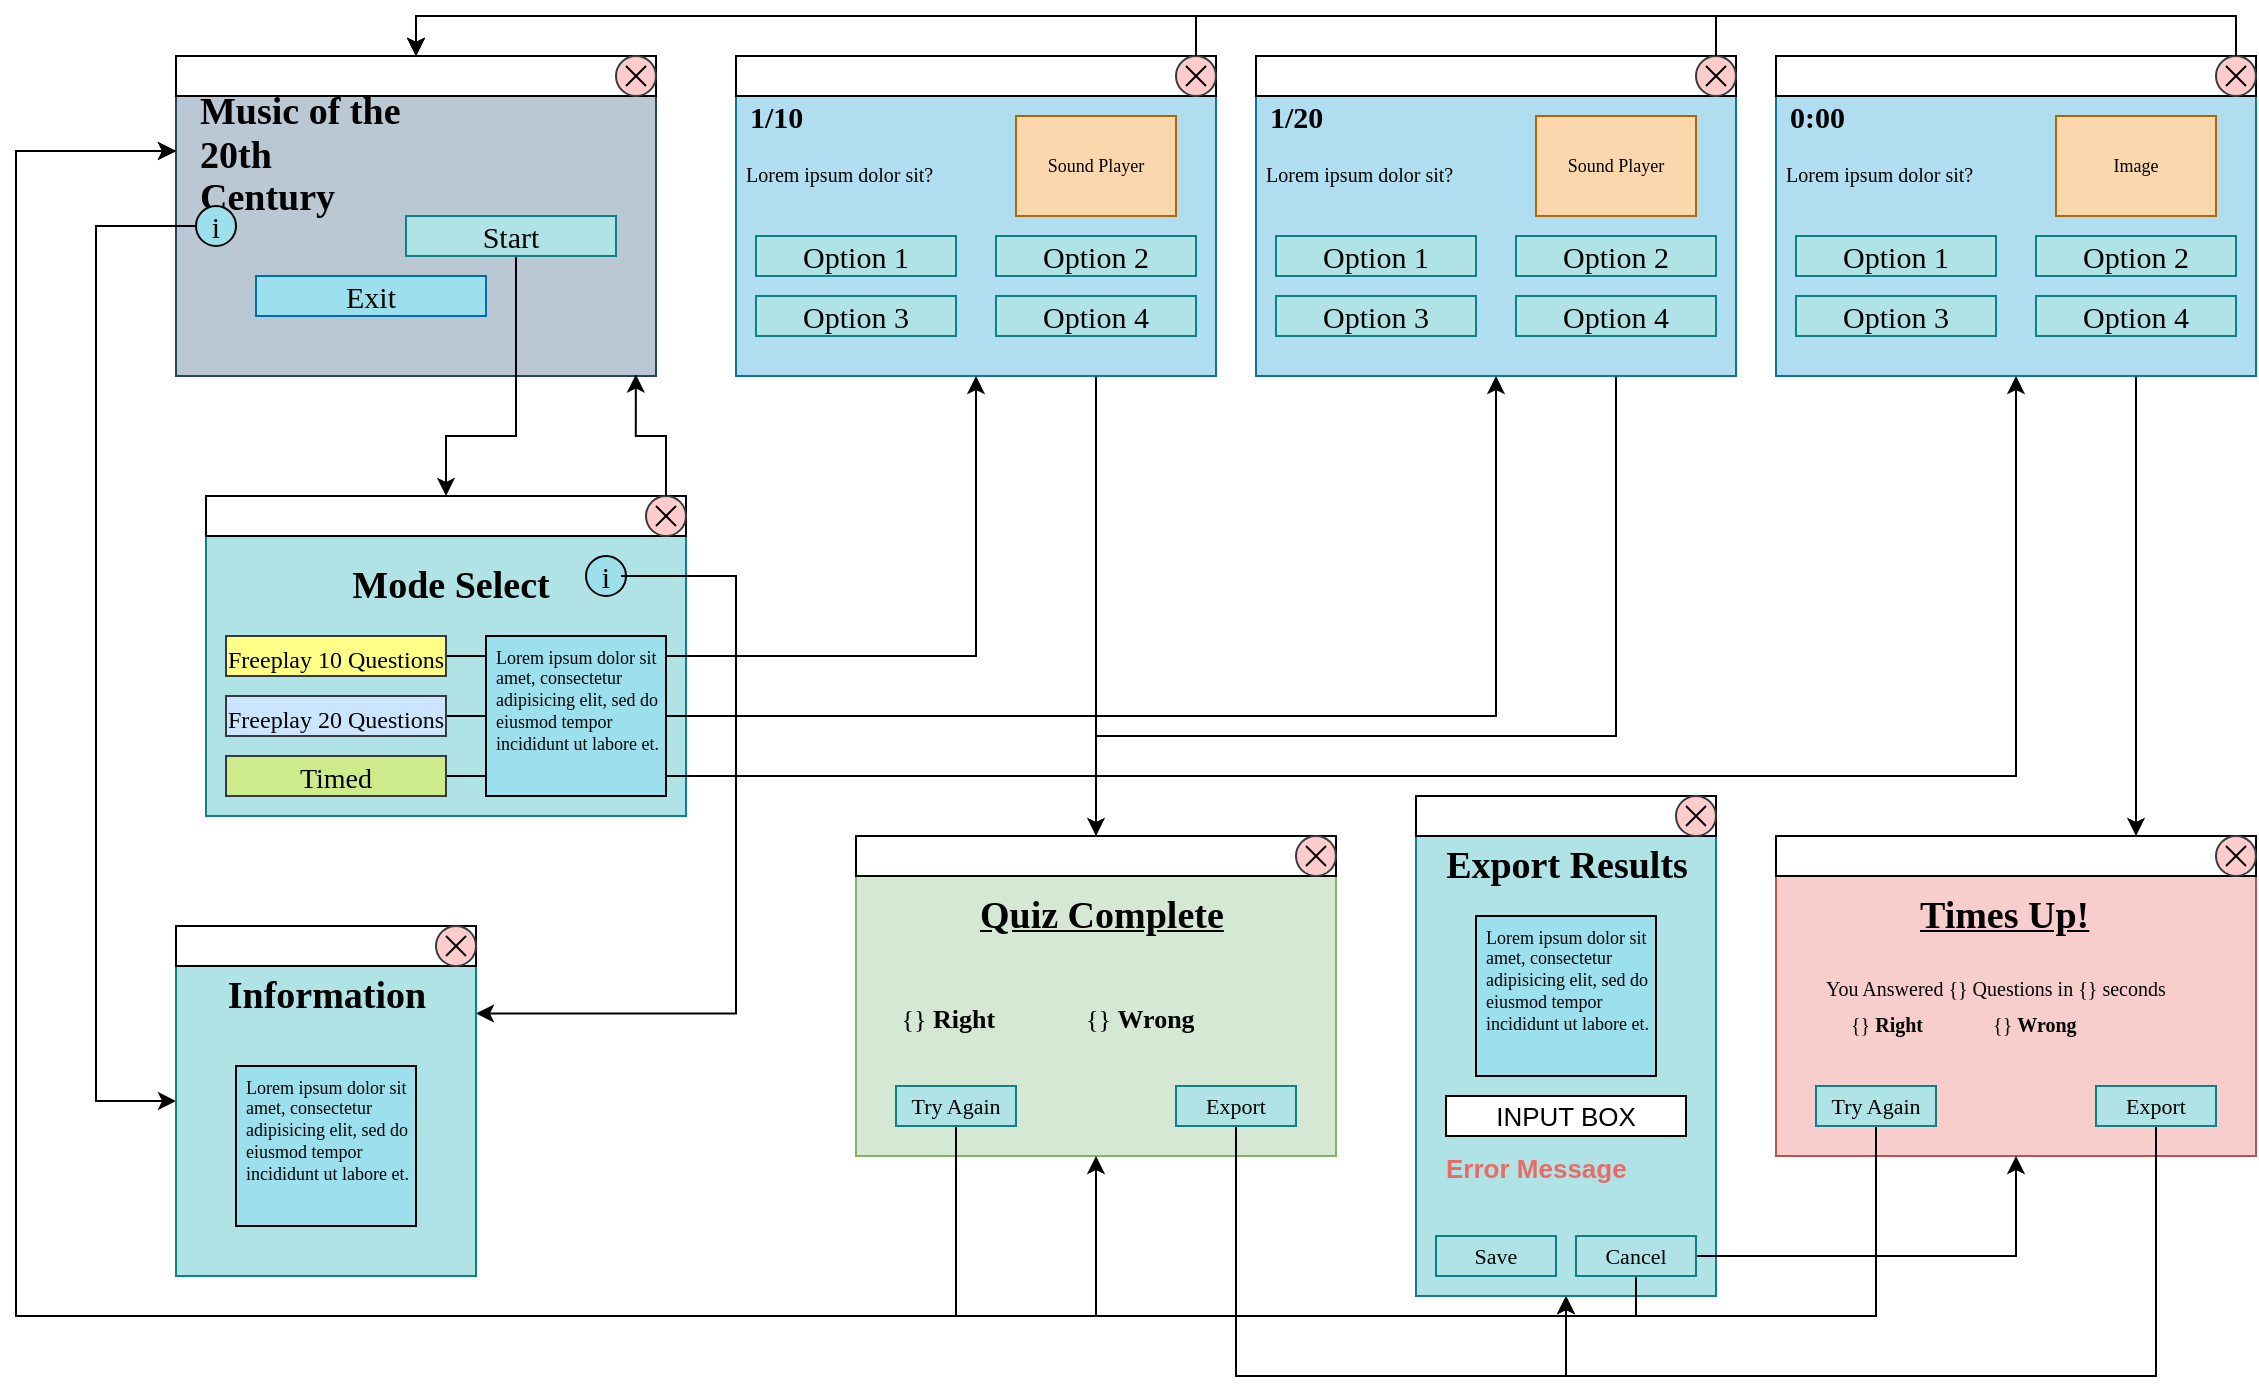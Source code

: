 <mxfile version="20.0.1" type="device"><diagram id="61djbIle68MF5SKyG_hI" name="Page-1"><mxGraphModel dx="2074" dy="706" grid="1" gridSize="10" guides="1" tooltips="1" connect="1" arrows="1" fold="1" page="1" pageScale="1" pageWidth="827" pageHeight="1169" math="0" shadow="0"><root><mxCell id="0"/><mxCell id="1" parent="0"/><mxCell id="8jJtC8SI8rTkBqyfktKI-1" value="" style="rounded=0;whiteSpace=wrap;html=1;fillColor=#bac8d3;strokeColor=#23445d;" parent="1" vertex="1"><mxGeometry x="40" y="40" width="240" height="150" as="geometry"/></mxCell><mxCell id="8jJtC8SI8rTkBqyfktKI-16" style="edgeStyle=orthogonalEdgeStyle;rounded=0;orthogonalLoop=1;jettySize=auto;html=1;exitX=0.5;exitY=1;exitDx=0;exitDy=0;fontFamily=Garamond;fontSize=19;fontColor=#030303;entryX=0.5;entryY=0;entryDx=0;entryDy=0;" parent="1" source="8jJtC8SI8rTkBqyfktKI-2" target="8jJtC8SI8rTkBqyfktKI-17" edge="1"><mxGeometry relative="1" as="geometry"><mxPoint x="70" y="290" as="targetPoint"/><Array as="points"><mxPoint x="210" y="220"/><mxPoint x="175" y="220"/></Array></mxGeometry></mxCell><mxCell id="8jJtC8SI8rTkBqyfktKI-2" value="&lt;font style=&quot;font-size: 15px;&quot; face=&quot;Garamond&quot;&gt;Start&lt;/font&gt;" style="rounded=0;whiteSpace=wrap;html=1;fillColor=#b0e3e6;strokeColor=#0e8088;" parent="1" vertex="1"><mxGeometry x="155" y="110" width="105" height="20" as="geometry"/></mxCell><mxCell id="8jJtC8SI8rTkBqyfktKI-3" value="&lt;font color=&quot;#030303&quot; style=&quot;font-size: 15px;&quot; face=&quot;Garamond&quot;&gt;Exit&lt;/font&gt;" style="rounded=0;whiteSpace=wrap;html=1;fillColor=#9CE0ED;strokeColor=#006EAF;fontColor=#ffffff;" parent="1" vertex="1"><mxGeometry x="80" y="140" width="115" height="20" as="geometry"/></mxCell><mxCell id="8jJtC8SI8rTkBqyfktKI-7" value="&lt;h2&gt;&lt;font style=&quot;line-height: 0; font-size: 19px;&quot; face=&quot;Garamond&quot;&gt;Music of the 20th Century&lt;/font&gt;&lt;/h2&gt;" style="text;html=1;fillColor=none;align=left;verticalAlign=middle;whiteSpace=wrap;rounded=0;" parent="1" vertex="1"><mxGeometry x="50" y="50" width="110" height="60" as="geometry"/></mxCell><mxCell id="8jJtC8SI8rTkBqyfktKI-8" value="" style="rounded=0;whiteSpace=wrap;html=1;fontFamily=Garamond;fontSize=15;" parent="1" vertex="1"><mxGeometry x="40" y="30" width="240" height="20" as="geometry"/></mxCell><mxCell id="8jJtC8SI8rTkBqyfktKI-181" style="edgeStyle=orthogonalEdgeStyle;rounded=0;orthogonalLoop=1;jettySize=auto;html=1;exitX=0.75;exitY=1;exitDx=0;exitDy=0;entryX=0.75;entryY=0;entryDx=0;entryDy=0;fontFamily=Verdana;fontSize=10;fontColor=#030303;" parent="1" source="8jJtC8SI8rTkBqyfktKI-15" edge="1"><mxGeometry relative="1" as="geometry"><mxPoint x="500" y="465" as="targetPoint"/></mxGeometry></mxCell><mxCell id="8jJtC8SI8rTkBqyfktKI-15" value="" style="rounded=0;whiteSpace=wrap;html=1;fontFamily=Garamond;fontSize=19;fillColor=#b1ddf0;strokeColor=#10739e;" parent="1" vertex="1"><mxGeometry x="320" y="30" width="240" height="160" as="geometry"/></mxCell><mxCell id="8jJtC8SI8rTkBqyfktKI-17" value="" style="rounded=0;whiteSpace=wrap;html=1;fontFamily=Garamond;fontSize=19;fillColor=#b0e3e6;strokeColor=#0e8088;" parent="1" vertex="1"><mxGeometry x="55" y="250" width="240" height="160" as="geometry"/></mxCell><mxCell id="8jJtC8SI8rTkBqyfktKI-114" style="edgeStyle=orthogonalEdgeStyle;rounded=0;orthogonalLoop=1;jettySize=auto;html=1;exitX=1;exitY=0.5;exitDx=0;exitDy=0;fontFamily=Verdana;fontSize=15;fontColor=#030303;" parent="1" source="8jJtC8SI8rTkBqyfktKI-20" target="8jJtC8SI8rTkBqyfktKI-100" edge="1"><mxGeometry relative="1" as="geometry"/></mxCell><mxCell id="8jJtC8SI8rTkBqyfktKI-20" value="&lt;span style=&quot;font-size: 14px;&quot;&gt;Timed&lt;/span&gt;" style="rounded=0;whiteSpace=wrap;html=1;fontFamily=Garamond;fontSize=19;fillColor=#cdeb8b;strokeColor=#36393d;" parent="1" vertex="1"><mxGeometry x="65" y="380" width="110" height="20" as="geometry"/></mxCell><mxCell id="8jJtC8SI8rTkBqyfktKI-37" style="edgeStyle=orthogonalEdgeStyle;rounded=0;orthogonalLoop=1;jettySize=auto;html=1;exitX=1;exitY=0.5;exitDx=0;exitDy=0;entryX=0.5;entryY=1;entryDx=0;entryDy=0;fontFamily=Verdana;fontSize=9;fontColor=#030303;" parent="1" source="8jJtC8SI8rTkBqyfktKI-21" target="8jJtC8SI8rTkBqyfktKI-15" edge="1"><mxGeometry relative="1" as="geometry"/></mxCell><mxCell id="8jJtC8SI8rTkBqyfktKI-21" value="&lt;font style=&quot;font-size: 12px;&quot;&gt;Freeplay 10 Questions&lt;/font&gt;" style="rounded=0;whiteSpace=wrap;html=1;fontFamily=Garamond;fontSize=19;fillColor=#ffff88;strokeColor=#36393d;" parent="1" vertex="1"><mxGeometry x="65" y="320" width="110" height="20" as="geometry"/></mxCell><mxCell id="8jJtC8SI8rTkBqyfktKI-113" style="edgeStyle=orthogonalEdgeStyle;rounded=0;orthogonalLoop=1;jettySize=auto;html=1;exitX=1;exitY=0.5;exitDx=0;exitDy=0;entryX=0.5;entryY=1;entryDx=0;entryDy=0;fontFamily=Verdana;fontSize=15;fontColor=#030303;" parent="1" source="8jJtC8SI8rTkBqyfktKI-22" target="8jJtC8SI8rTkBqyfktKI-87" edge="1"><mxGeometry relative="1" as="geometry"/></mxCell><mxCell id="8jJtC8SI8rTkBqyfktKI-22" value="&lt;font style=&quot;font-size: 12px;&quot;&gt;Freeplay 20 Questions&lt;/font&gt;" style="rounded=0;whiteSpace=wrap;html=1;fontFamily=Garamond;fontSize=19;fillColor=#cce5ff;strokeColor=#36393d;" parent="1" vertex="1"><mxGeometry x="65" y="350" width="110" height="20" as="geometry"/></mxCell><mxCell id="8jJtC8SI8rTkBqyfktKI-25" value="&lt;font face=&quot;Verdana&quot; style=&quot;font-size: 15px;&quot;&gt;i&lt;/font&gt;" style="ellipse;whiteSpace=wrap;html=1;aspect=fixed;fontFamily=Garamond;fontSize=19;fontColor=#030303;fillColor=#9CE0ED;" parent="1" vertex="1"><mxGeometry x="245" y="280" width="20" height="20" as="geometry"/></mxCell><mxCell id="8jJtC8SI8rTkBqyfktKI-31" value="&lt;font style=&quot;font-size: 19px;&quot; face=&quot;Garamond&quot;&gt;&lt;b&gt;Mode Select&lt;/b&gt;&lt;/font&gt;" style="text;html=1;align=center;verticalAlign=middle;whiteSpace=wrap;rounded=0;fontFamily=Verdana;fontSize=12;" parent="1" vertex="1"><mxGeometry x="115" y="280" width="125" height="30" as="geometry"/></mxCell><mxCell id="8jJtC8SI8rTkBqyfktKI-32" value="" style="rounded=0;whiteSpace=wrap;html=1;fontFamily=Garamond;fontSize=15;" parent="1" vertex="1"><mxGeometry x="55" y="250" width="240" height="20" as="geometry"/></mxCell><mxCell id="8jJtC8SI8rTkBqyfktKI-34" value="" style="rounded=0;whiteSpace=wrap;html=1;fontFamily=Garamond;fontSize=19;fontColor=#030303;fillColor=#9CE0ED;align=left;" parent="1" vertex="1"><mxGeometry x="195" y="320" width="90" height="80" as="geometry"/></mxCell><mxCell id="jF1R9Melnw3nPrMcKYAX-1" style="edgeStyle=orthogonalEdgeStyle;rounded=0;orthogonalLoop=1;jettySize=auto;html=1;exitX=0.75;exitY=0;exitDx=0;exitDy=0;entryX=1;entryY=0.25;entryDx=0;entryDy=0;" parent="1" source="8jJtC8SI8rTkBqyfktKI-35" target="8jJtC8SI8rTkBqyfktKI-118" edge="1"><mxGeometry relative="1" as="geometry"><Array as="points"><mxPoint x="320" y="290"/><mxPoint x="320" y="509"/></Array></mxGeometry></mxCell><mxCell id="8jJtC8SI8rTkBqyfktKI-35" value="&lt;h1&gt;&lt;br&gt;&lt;/h1&gt;&lt;p&gt;Lorem ipsum dolor sit amet, consectetur adipisicing elit, sed do eiusmod tempor incididunt ut labore et.&lt;/p&gt;" style="text;html=1;strokeColor=none;fillColor=none;spacing=5;spacingTop=-20;whiteSpace=wrap;overflow=hidden;rounded=0;labelBackgroundColor=none;fontFamily=Verdana;fontSize=9;fontColor=#030303;" parent="1" vertex="1"><mxGeometry x="195" y="290" width="90" height="110" as="geometry"/></mxCell><mxCell id="8jJtC8SI8rTkBqyfktKI-54" value="" style="group" parent="1" vertex="1" connectable="0"><mxGeometry x="275" y="250" width="20" height="20" as="geometry"/></mxCell><mxCell id="8jJtC8SI8rTkBqyfktKI-46" value="" style="ellipse;whiteSpace=wrap;html=1;aspect=fixed;labelBackgroundColor=none;fontFamily=Verdana;fontSize=9;fillColor=#ffcccc;strokeColor=#36393d;" parent="8jJtC8SI8rTkBqyfktKI-54" vertex="1"><mxGeometry width="20" height="20" as="geometry"/></mxCell><mxCell id="8jJtC8SI8rTkBqyfktKI-42" value="" style="endArrow=none;html=1;rounded=0;fontFamily=Garamond;fontSize=19;fontColor=#030303;" parent="8jJtC8SI8rTkBqyfktKI-54" edge="1"><mxGeometry width="50" height="50" relative="1" as="geometry"><mxPoint x="5" y="5" as="sourcePoint"/><mxPoint x="15" y="15" as="targetPoint"/></mxGeometry></mxCell><mxCell id="8jJtC8SI8rTkBqyfktKI-43" value="" style="endArrow=none;html=1;rounded=0;fontFamily=Garamond;fontSize=19;fontColor=#030303;" parent="8jJtC8SI8rTkBqyfktKI-54" edge="1"><mxGeometry width="50" height="50" relative="1" as="geometry"><mxPoint x="5" y="15" as="sourcePoint"/><mxPoint x="15" y="5" as="targetPoint"/></mxGeometry></mxCell><mxCell id="8jJtC8SI8rTkBqyfktKI-55" value="" style="group" parent="1" vertex="1" connectable="0"><mxGeometry x="260" y="30" width="20" height="20" as="geometry"/></mxCell><mxCell id="8jJtC8SI8rTkBqyfktKI-56" value="" style="ellipse;whiteSpace=wrap;html=1;aspect=fixed;labelBackgroundColor=none;fontFamily=Verdana;fontSize=9;fillColor=#ffcccc;strokeColor=#36393d;" parent="8jJtC8SI8rTkBqyfktKI-55" vertex="1"><mxGeometry width="20" height="20" as="geometry"/></mxCell><mxCell id="8jJtC8SI8rTkBqyfktKI-57" value="" style="endArrow=none;html=1;rounded=0;fontFamily=Garamond;fontSize=19;fontColor=#030303;" parent="8jJtC8SI8rTkBqyfktKI-55" edge="1"><mxGeometry width="50" height="50" relative="1" as="geometry"><mxPoint x="5" y="5" as="sourcePoint"/><mxPoint x="15" y="15" as="targetPoint"/></mxGeometry></mxCell><mxCell id="8jJtC8SI8rTkBqyfktKI-58" value="" style="endArrow=none;html=1;rounded=0;fontFamily=Garamond;fontSize=19;fontColor=#030303;" parent="8jJtC8SI8rTkBqyfktKI-55" edge="1"><mxGeometry width="50" height="50" relative="1" as="geometry"><mxPoint x="5" y="15" as="sourcePoint"/><mxPoint x="15" y="5" as="targetPoint"/></mxGeometry></mxCell><mxCell id="8jJtC8SI8rTkBqyfktKI-61" value="" style="rounded=0;whiteSpace=wrap;html=1;fontFamily=Garamond;fontSize=15;" parent="1" vertex="1"><mxGeometry x="320" y="30" width="240" height="20" as="geometry"/></mxCell><mxCell id="8jJtC8SI8rTkBqyfktKI-62" value="" style="group" parent="1" vertex="1" connectable="0"><mxGeometry x="540" y="30" width="20" height="20" as="geometry"/></mxCell><mxCell id="8jJtC8SI8rTkBqyfktKI-63" value="" style="ellipse;whiteSpace=wrap;html=1;aspect=fixed;labelBackgroundColor=none;fontFamily=Verdana;fontSize=9;fillColor=#ffcccc;strokeColor=#36393d;" parent="8jJtC8SI8rTkBqyfktKI-62" vertex="1"><mxGeometry width="20" height="20" as="geometry"/></mxCell><mxCell id="8jJtC8SI8rTkBqyfktKI-64" value="" style="endArrow=none;html=1;rounded=0;fontFamily=Garamond;fontSize=19;fontColor=#030303;" parent="8jJtC8SI8rTkBqyfktKI-62" edge="1"><mxGeometry width="50" height="50" relative="1" as="geometry"><mxPoint x="5" y="5" as="sourcePoint"/><mxPoint x="15" y="15" as="targetPoint"/></mxGeometry></mxCell><mxCell id="8jJtC8SI8rTkBqyfktKI-65" value="" style="endArrow=none;html=1;rounded=0;fontFamily=Garamond;fontSize=19;fontColor=#030303;" parent="8jJtC8SI8rTkBqyfktKI-62" edge="1"><mxGeometry width="50" height="50" relative="1" as="geometry"><mxPoint x="5" y="15" as="sourcePoint"/><mxPoint x="15" y="5" as="targetPoint"/></mxGeometry></mxCell><mxCell id="8jJtC8SI8rTkBqyfktKI-66" value="Sound Player" style="rounded=0;whiteSpace=wrap;html=1;labelBackgroundColor=none;fontFamily=Verdana;fontSize=9;fillColor=#fad7ac;strokeColor=#b46504;" parent="1" vertex="1"><mxGeometry x="460" y="60" width="80" height="50" as="geometry"/></mxCell><mxCell id="8jJtC8SI8rTkBqyfktKI-67" value="&lt;font style=&quot;font-size: 15px;&quot; face=&quot;Garamond&quot;&gt;Option 1&lt;/font&gt;" style="rounded=0;whiteSpace=wrap;html=1;fillColor=#b0e3e6;strokeColor=#0e8088;" parent="1" vertex="1"><mxGeometry x="330" y="120" width="100" height="20" as="geometry"/></mxCell><mxCell id="8jJtC8SI8rTkBqyfktKI-68" value="&lt;span style=&quot;font-family: Garamond; font-size: 15px;&quot;&gt;Option 3&lt;/span&gt;" style="rounded=0;whiteSpace=wrap;html=1;fillColor=#b0e3e6;strokeColor=#0e8088;" parent="1" vertex="1"><mxGeometry x="330" y="150" width="100" height="20" as="geometry"/></mxCell><mxCell id="8jJtC8SI8rTkBqyfktKI-69" value="&lt;span style=&quot;font-family: Garamond; font-size: 15px;&quot;&gt;Option 2&lt;/span&gt;" style="rounded=0;whiteSpace=wrap;html=1;fillColor=#b0e3e6;strokeColor=#0e8088;" parent="1" vertex="1"><mxGeometry x="450" y="120" width="100" height="20" as="geometry"/></mxCell><mxCell id="8jJtC8SI8rTkBqyfktKI-70" value="&lt;span style=&quot;font-family: Garamond; font-size: 15px;&quot;&gt;Option 4&lt;/span&gt;" style="rounded=0;whiteSpace=wrap;html=1;fillColor=#b0e3e6;strokeColor=#0e8088;" parent="1" vertex="1"><mxGeometry x="450" y="150" width="100" height="20" as="geometry"/></mxCell><mxCell id="8jJtC8SI8rTkBqyfktKI-72" value="&lt;p style=&quot;line-height: 0.8;&quot;&gt;&lt;/p&gt;&lt;h1 style=&quot;&quot;&gt;&lt;span style=&quot;background-color: initial; font-weight: normal; line-height: 0.8;&quot;&gt;&lt;font style=&quot;font-size: 10px;&quot;&gt;Lorem ipsum dolor sit?&lt;/font&gt;&lt;/span&gt;&lt;br&gt;&lt;/h1&gt;&lt;p&gt;&lt;/p&gt;" style="text;html=1;strokeColor=none;fillColor=none;spacing=5;spacingTop=-20;whiteSpace=wrap;overflow=hidden;rounded=0;labelBackgroundColor=none;fontFamily=Verdana;fontSize=9;fontColor=#030303;" parent="1" vertex="1"><mxGeometry x="320" y="75" width="130" height="50" as="geometry"/></mxCell><mxCell id="8jJtC8SI8rTkBqyfktKI-73" value="&lt;h2&gt;&lt;font style=&quot;line-height: 0; font-size: 15px;&quot; face=&quot;Garamond&quot;&gt;1/10&lt;/font&gt;&lt;/h2&gt;" style="text;html=1;fillColor=none;align=left;verticalAlign=middle;whiteSpace=wrap;rounded=0;" parent="1" vertex="1"><mxGeometry x="325" y="30" width="110" height="60" as="geometry"/></mxCell><mxCell id="8jJtC8SI8rTkBqyfktKI-136" style="edgeStyle=orthogonalEdgeStyle;rounded=0;orthogonalLoop=1;jettySize=auto;html=1;exitX=0;exitY=0.5;exitDx=0;exitDy=0;entryX=0;entryY=0.5;entryDx=0;entryDy=0;fontFamily=Verdana;fontSize=15;fontColor=#030303;" parent="1" source="8jJtC8SI8rTkBqyfktKI-74" target="8jJtC8SI8rTkBqyfktKI-118" edge="1"><mxGeometry relative="1" as="geometry"><Array as="points"><mxPoint y="115"/><mxPoint y="553"/></Array></mxGeometry></mxCell><mxCell id="8jJtC8SI8rTkBqyfktKI-74" value="&lt;font face=&quot;Verdana&quot; style=&quot;font-size: 15px;&quot;&gt;i&lt;/font&gt;" style="ellipse;whiteSpace=wrap;html=1;aspect=fixed;fontFamily=Garamond;fontSize=19;fontColor=#030303;fillColor=#9CE0ED;" parent="1" vertex="1"><mxGeometry x="50" y="105" width="20" height="20" as="geometry"/></mxCell><mxCell id="zmsjuyuUUa3Po2NDkEb8-5" style="edgeStyle=orthogonalEdgeStyle;rounded=0;orthogonalLoop=1;jettySize=auto;html=1;exitX=0.75;exitY=1;exitDx=0;exitDy=0;fontSize=13;entryX=0.5;entryY=0;entryDx=0;entryDy=0;" parent="1" source="8jJtC8SI8rTkBqyfktKI-87" target="8jJtC8SI8rTkBqyfktKI-160" edge="1"><mxGeometry relative="1" as="geometry"><mxPoint x="760" y="420" as="targetPoint"/><Array as="points"><mxPoint x="760" y="370"/><mxPoint x="500" y="370"/></Array></mxGeometry></mxCell><mxCell id="8jJtC8SI8rTkBqyfktKI-87" value="" style="rounded=0;whiteSpace=wrap;html=1;fontFamily=Garamond;fontSize=19;fillColor=#b1ddf0;strokeColor=#10739e;" parent="1" vertex="1"><mxGeometry x="580" y="30" width="240" height="160" as="geometry"/></mxCell><mxCell id="8jJtC8SI8rTkBqyfktKI-88" value="" style="rounded=0;whiteSpace=wrap;html=1;fontFamily=Garamond;fontSize=15;" parent="1" vertex="1"><mxGeometry x="580" y="30" width="240" height="20" as="geometry"/></mxCell><mxCell id="8jJtC8SI8rTkBqyfktKI-89" value="" style="group" parent="1" vertex="1" connectable="0"><mxGeometry x="800" y="30" width="20" height="20" as="geometry"/></mxCell><mxCell id="8jJtC8SI8rTkBqyfktKI-90" value="" style="ellipse;whiteSpace=wrap;html=1;aspect=fixed;labelBackgroundColor=none;fontFamily=Verdana;fontSize=9;fillColor=#ffcccc;strokeColor=#36393d;" parent="8jJtC8SI8rTkBqyfktKI-89" vertex="1"><mxGeometry width="20" height="20" as="geometry"/></mxCell><mxCell id="8jJtC8SI8rTkBqyfktKI-91" value="" style="endArrow=none;html=1;rounded=0;fontFamily=Garamond;fontSize=19;fontColor=#030303;" parent="8jJtC8SI8rTkBqyfktKI-89" edge="1"><mxGeometry width="50" height="50" relative="1" as="geometry"><mxPoint x="5" y="5" as="sourcePoint"/><mxPoint x="15" y="15" as="targetPoint"/></mxGeometry></mxCell><mxCell id="8jJtC8SI8rTkBqyfktKI-92" value="" style="endArrow=none;html=1;rounded=0;fontFamily=Garamond;fontSize=19;fontColor=#030303;" parent="8jJtC8SI8rTkBqyfktKI-89" edge="1"><mxGeometry width="50" height="50" relative="1" as="geometry"><mxPoint x="5" y="15" as="sourcePoint"/><mxPoint x="15" y="5" as="targetPoint"/></mxGeometry></mxCell><mxCell id="8jJtC8SI8rTkBqyfktKI-93" value="Sound Player" style="rounded=0;whiteSpace=wrap;html=1;labelBackgroundColor=none;fontFamily=Verdana;fontSize=9;fillColor=#fad7ac;strokeColor=#b46504;" parent="1" vertex="1"><mxGeometry x="720" y="60" width="80" height="50" as="geometry"/></mxCell><mxCell id="8jJtC8SI8rTkBqyfktKI-94" value="&lt;font style=&quot;font-size: 15px;&quot; face=&quot;Garamond&quot;&gt;Option 1&lt;/font&gt;" style="rounded=0;whiteSpace=wrap;html=1;fillColor=#b0e3e6;strokeColor=#0e8088;" parent="1" vertex="1"><mxGeometry x="590" y="120" width="100" height="20" as="geometry"/></mxCell><mxCell id="8jJtC8SI8rTkBqyfktKI-95" value="&lt;span style=&quot;font-family: Garamond; font-size: 15px;&quot;&gt;Option 3&lt;/span&gt;" style="rounded=0;whiteSpace=wrap;html=1;fillColor=#b0e3e6;strokeColor=#0e8088;" parent="1" vertex="1"><mxGeometry x="590" y="150" width="100" height="20" as="geometry"/></mxCell><mxCell id="8jJtC8SI8rTkBqyfktKI-96" value="&lt;span style=&quot;font-family: Garamond; font-size: 15px;&quot;&gt;Option 2&lt;/span&gt;" style="rounded=0;whiteSpace=wrap;html=1;fillColor=#b0e3e6;strokeColor=#0e8088;" parent="1" vertex="1"><mxGeometry x="710" y="120" width="100" height="20" as="geometry"/></mxCell><mxCell id="8jJtC8SI8rTkBqyfktKI-97" value="&lt;span style=&quot;font-family: Garamond; font-size: 15px;&quot;&gt;Option 4&lt;/span&gt;" style="rounded=0;whiteSpace=wrap;html=1;fillColor=#b0e3e6;strokeColor=#0e8088;" parent="1" vertex="1"><mxGeometry x="710" y="150" width="100" height="20" as="geometry"/></mxCell><mxCell id="8jJtC8SI8rTkBqyfktKI-98" value="&lt;p style=&quot;line-height: 0.8;&quot;&gt;&lt;/p&gt;&lt;h1 style=&quot;&quot;&gt;&lt;span style=&quot;background-color: initial; font-weight: normal; line-height: 0.8;&quot;&gt;&lt;font style=&quot;font-size: 10px;&quot;&gt;Lorem ipsum dolor sit?&lt;/font&gt;&lt;/span&gt;&lt;br&gt;&lt;/h1&gt;&lt;p&gt;&lt;/p&gt;" style="text;html=1;strokeColor=none;fillColor=none;spacing=5;spacingTop=-20;whiteSpace=wrap;overflow=hidden;rounded=0;labelBackgroundColor=none;fontFamily=Verdana;fontSize=9;fontColor=#030303;" parent="1" vertex="1"><mxGeometry x="580" y="75" width="130" height="50" as="geometry"/></mxCell><mxCell id="8jJtC8SI8rTkBqyfktKI-99" value="&lt;h2&gt;&lt;font style=&quot;line-height: 0; font-size: 15px;&quot; face=&quot;Garamond&quot;&gt;1/20&lt;/font&gt;&lt;/h2&gt;" style="text;html=1;fillColor=none;align=left;verticalAlign=middle;whiteSpace=wrap;rounded=0;" parent="1" vertex="1"><mxGeometry x="585" y="30" width="110" height="60" as="geometry"/></mxCell><mxCell id="8jJtC8SI8rTkBqyfktKI-157" style="edgeStyle=orthogonalEdgeStyle;rounded=0;orthogonalLoop=1;jettySize=auto;html=1;exitX=0.75;exitY=1;exitDx=0;exitDy=0;entryX=0.75;entryY=0;entryDx=0;entryDy=0;fontFamily=Verdana;fontSize=10;fontColor=#030303;" parent="1" source="8jJtC8SI8rTkBqyfktKI-100" target="8jJtC8SI8rTkBqyfktKI-138" edge="1"><mxGeometry relative="1" as="geometry"/></mxCell><mxCell id="8jJtC8SI8rTkBqyfktKI-100" value="" style="rounded=0;whiteSpace=wrap;html=1;fontFamily=Garamond;fontSize=19;fillColor=#b1ddf0;strokeColor=#10739e;" parent="1" vertex="1"><mxGeometry x="840" y="30" width="240" height="160" as="geometry"/></mxCell><mxCell id="8jJtC8SI8rTkBqyfktKI-101" value="" style="rounded=0;whiteSpace=wrap;html=1;fontFamily=Garamond;fontSize=15;" parent="1" vertex="1"><mxGeometry x="840" y="30" width="240" height="20" as="geometry"/></mxCell><mxCell id="8jJtC8SI8rTkBqyfktKI-102" value="" style="group" parent="1" vertex="1" connectable="0"><mxGeometry x="1060" y="30" width="20" height="20" as="geometry"/></mxCell><mxCell id="8jJtC8SI8rTkBqyfktKI-103" value="" style="ellipse;whiteSpace=wrap;html=1;aspect=fixed;labelBackgroundColor=none;fontFamily=Verdana;fontSize=9;fillColor=#ffcccc;strokeColor=#36393d;" parent="8jJtC8SI8rTkBqyfktKI-102" vertex="1"><mxGeometry width="20" height="20" as="geometry"/></mxCell><mxCell id="8jJtC8SI8rTkBqyfktKI-104" value="" style="endArrow=none;html=1;rounded=0;fontFamily=Garamond;fontSize=19;fontColor=#030303;" parent="8jJtC8SI8rTkBqyfktKI-102" edge="1"><mxGeometry width="50" height="50" relative="1" as="geometry"><mxPoint x="5" y="5" as="sourcePoint"/><mxPoint x="15" y="15" as="targetPoint"/></mxGeometry></mxCell><mxCell id="8jJtC8SI8rTkBqyfktKI-105" value="" style="endArrow=none;html=1;rounded=0;fontFamily=Garamond;fontSize=19;fontColor=#030303;" parent="8jJtC8SI8rTkBqyfktKI-102" edge="1"><mxGeometry width="50" height="50" relative="1" as="geometry"><mxPoint x="5" y="15" as="sourcePoint"/><mxPoint x="15" y="5" as="targetPoint"/></mxGeometry></mxCell><mxCell id="8jJtC8SI8rTkBqyfktKI-106" value="Image" style="rounded=0;whiteSpace=wrap;html=1;labelBackgroundColor=none;fontFamily=Verdana;fontSize=9;fillColor=#fad7ac;strokeColor=#b46504;" parent="1" vertex="1"><mxGeometry x="980" y="60" width="80" height="50" as="geometry"/></mxCell><mxCell id="8jJtC8SI8rTkBqyfktKI-107" value="&lt;font style=&quot;font-size: 15px;&quot; face=&quot;Garamond&quot;&gt;Option 1&lt;/font&gt;" style="rounded=0;whiteSpace=wrap;html=1;fillColor=#b0e3e6;strokeColor=#0e8088;" parent="1" vertex="1"><mxGeometry x="850" y="120" width="100" height="20" as="geometry"/></mxCell><mxCell id="8jJtC8SI8rTkBqyfktKI-108" value="&lt;span style=&quot;font-family: Garamond; font-size: 15px;&quot;&gt;Option 3&lt;/span&gt;" style="rounded=0;whiteSpace=wrap;html=1;fillColor=#b0e3e6;strokeColor=#0e8088;" parent="1" vertex="1"><mxGeometry x="850" y="150" width="100" height="20" as="geometry"/></mxCell><mxCell id="8jJtC8SI8rTkBqyfktKI-109" value="&lt;span style=&quot;font-family: Garamond; font-size: 15px;&quot;&gt;Option 2&lt;/span&gt;" style="rounded=0;whiteSpace=wrap;html=1;fillColor=#b0e3e6;strokeColor=#0e8088;" parent="1" vertex="1"><mxGeometry x="970" y="120" width="100" height="20" as="geometry"/></mxCell><mxCell id="8jJtC8SI8rTkBqyfktKI-110" value="&lt;span style=&quot;font-family: Garamond; font-size: 15px;&quot;&gt;Option 4&lt;/span&gt;" style="rounded=0;whiteSpace=wrap;html=1;fillColor=#b0e3e6;strokeColor=#0e8088;" parent="1" vertex="1"><mxGeometry x="970" y="150" width="100" height="20" as="geometry"/></mxCell><mxCell id="8jJtC8SI8rTkBqyfktKI-111" value="&lt;p style=&quot;line-height: 0.8;&quot;&gt;&lt;/p&gt;&lt;h1 style=&quot;&quot;&gt;&lt;span style=&quot;background-color: initial; font-weight: normal; line-height: 0.8;&quot;&gt;&lt;font style=&quot;font-size: 10px;&quot;&gt;Lorem ipsum dolor sit?&lt;/font&gt;&lt;/span&gt;&lt;br&gt;&lt;/h1&gt;&lt;p&gt;&lt;/p&gt;" style="text;html=1;strokeColor=none;fillColor=none;spacing=5;spacingTop=-20;whiteSpace=wrap;overflow=hidden;rounded=0;labelBackgroundColor=none;fontFamily=Verdana;fontSize=9;fontColor=#030303;" parent="1" vertex="1"><mxGeometry x="840" y="75" width="130" height="50" as="geometry"/></mxCell><mxCell id="8jJtC8SI8rTkBqyfktKI-112" value="&lt;h2&gt;&lt;font face=&quot;Garamond&quot;&gt;&lt;span style=&quot;font-size: 15px;&quot;&gt;0:00&lt;/span&gt;&lt;/font&gt;&lt;/h2&gt;" style="text;html=1;fillColor=none;align=left;verticalAlign=middle;whiteSpace=wrap;rounded=0;" parent="1" vertex="1"><mxGeometry x="845" y="30" width="110" height="60" as="geometry"/></mxCell><mxCell id="8jJtC8SI8rTkBqyfktKI-115" style="edgeStyle=orthogonalEdgeStyle;rounded=0;orthogonalLoop=1;jettySize=auto;html=1;exitX=0.5;exitY=0;exitDx=0;exitDy=0;entryX=0.5;entryY=0;entryDx=0;entryDy=0;fontFamily=Verdana;fontSize=15;fontColor=#030303;" parent="1" source="8jJtC8SI8rTkBqyfktKI-63" target="8jJtC8SI8rTkBqyfktKI-8" edge="1"><mxGeometry relative="1" as="geometry"/></mxCell><mxCell id="8jJtC8SI8rTkBqyfktKI-116" style="edgeStyle=orthogonalEdgeStyle;rounded=0;orthogonalLoop=1;jettySize=auto;html=1;exitX=0.5;exitY=0;exitDx=0;exitDy=0;entryX=0.5;entryY=0;entryDx=0;entryDy=0;fontFamily=Verdana;fontSize=15;fontColor=#030303;" parent="1" source="8jJtC8SI8rTkBqyfktKI-90" target="8jJtC8SI8rTkBqyfktKI-8" edge="1"><mxGeometry relative="1" as="geometry"/></mxCell><mxCell id="8jJtC8SI8rTkBqyfktKI-117" style="edgeStyle=orthogonalEdgeStyle;rounded=0;orthogonalLoop=1;jettySize=auto;html=1;exitX=0.5;exitY=0;exitDx=0;exitDy=0;entryX=0.5;entryY=0;entryDx=0;entryDy=0;fontFamily=Verdana;fontSize=15;fontColor=#030303;" parent="1" source="8jJtC8SI8rTkBqyfktKI-103" target="8jJtC8SI8rTkBqyfktKI-8" edge="1"><mxGeometry relative="1" as="geometry"/></mxCell><mxCell id="8jJtC8SI8rTkBqyfktKI-118" value="" style="rounded=0;whiteSpace=wrap;html=1;fontFamily=Garamond;fontSize=19;fillColor=#b0e3e6;strokeColor=#0e8088;" parent="1" vertex="1"><mxGeometry x="40" y="465" width="150" height="175" as="geometry"/></mxCell><mxCell id="8jJtC8SI8rTkBqyfktKI-123" value="&lt;font style=&quot;font-size: 19px;&quot; face=&quot;Garamond&quot;&gt;&lt;b&gt;Information&lt;/b&gt;&lt;/font&gt;" style="text;html=1;align=center;verticalAlign=middle;whiteSpace=wrap;rounded=0;fontFamily=Verdana;fontSize=12;" parent="1" vertex="1"><mxGeometry x="52.5" y="485" width="125" height="30" as="geometry"/></mxCell><mxCell id="8jJtC8SI8rTkBqyfktKI-124" value="" style="rounded=0;whiteSpace=wrap;html=1;fontFamily=Garamond;fontSize=15;" parent="1" vertex="1"><mxGeometry x="40" y="465" width="150" height="20" as="geometry"/></mxCell><mxCell id="8jJtC8SI8rTkBqyfktKI-125" value="" style="rounded=0;whiteSpace=wrap;html=1;fontFamily=Garamond;fontSize=19;fontColor=#030303;fillColor=#9CE0ED;align=left;" parent="1" vertex="1"><mxGeometry x="70" y="535" width="90" height="80" as="geometry"/></mxCell><mxCell id="8jJtC8SI8rTkBqyfktKI-126" value="&lt;h1&gt;&lt;br&gt;&lt;/h1&gt;&lt;p&gt;Lorem ipsum dolor sit amet, consectetur adipisicing elit, sed do eiusmod tempor incididunt ut labore et.&lt;/p&gt;" style="text;html=1;strokeColor=none;fillColor=none;spacing=5;spacingTop=-20;whiteSpace=wrap;overflow=hidden;rounded=0;labelBackgroundColor=none;fontFamily=Verdana;fontSize=9;fontColor=#030303;" parent="1" vertex="1"><mxGeometry x="70" y="505" width="90" height="110" as="geometry"/></mxCell><mxCell id="8jJtC8SI8rTkBqyfktKI-127" value="" style="group" parent="1" vertex="1" connectable="0"><mxGeometry x="170" y="465" width="20" height="20" as="geometry"/></mxCell><mxCell id="8jJtC8SI8rTkBqyfktKI-128" value="" style="ellipse;whiteSpace=wrap;html=1;aspect=fixed;labelBackgroundColor=none;fontFamily=Verdana;fontSize=9;fillColor=#ffcccc;strokeColor=#36393d;" parent="8jJtC8SI8rTkBqyfktKI-127" vertex="1"><mxGeometry width="20" height="20" as="geometry"/></mxCell><mxCell id="8jJtC8SI8rTkBqyfktKI-129" value="" style="endArrow=none;html=1;rounded=0;fontFamily=Garamond;fontSize=19;fontColor=#030303;" parent="8jJtC8SI8rTkBqyfktKI-127" edge="1"><mxGeometry width="50" height="50" relative="1" as="geometry"><mxPoint x="5" y="5" as="sourcePoint"/><mxPoint x="15" y="15" as="targetPoint"/></mxGeometry></mxCell><mxCell id="8jJtC8SI8rTkBqyfktKI-130" value="" style="endArrow=none;html=1;rounded=0;fontFamily=Garamond;fontSize=19;fontColor=#030303;" parent="8jJtC8SI8rTkBqyfktKI-127" edge="1"><mxGeometry width="50" height="50" relative="1" as="geometry"><mxPoint x="5" y="15" as="sourcePoint"/><mxPoint x="15" y="5" as="targetPoint"/></mxGeometry></mxCell><mxCell id="8jJtC8SI8rTkBqyfktKI-134" style="edgeStyle=orthogonalEdgeStyle;rounded=0;orthogonalLoop=1;jettySize=auto;html=1;exitX=0.5;exitY=0;exitDx=0;exitDy=0;entryX=0.958;entryY=0.995;entryDx=0;entryDy=0;entryPerimeter=0;fontFamily=Verdana;fontSize=15;fontColor=#030303;" parent="1" source="8jJtC8SI8rTkBqyfktKI-46" target="8jJtC8SI8rTkBqyfktKI-1" edge="1"><mxGeometry relative="1" as="geometry"/></mxCell><mxCell id="8jJtC8SI8rTkBqyfktKI-137" value="" style="rounded=0;whiteSpace=wrap;html=1;fontFamily=Garamond;fontSize=19;fillColor=#f8cecc;strokeColor=#b85450;" parent="1" vertex="1"><mxGeometry x="840" y="420" width="240" height="160" as="geometry"/></mxCell><mxCell id="8jJtC8SI8rTkBqyfktKI-138" value="" style="rounded=0;whiteSpace=wrap;html=1;fontFamily=Garamond;fontSize=15;" parent="1" vertex="1"><mxGeometry x="840" y="420" width="240" height="20" as="geometry"/></mxCell><mxCell id="8jJtC8SI8rTkBqyfktKI-139" value="" style="group" parent="1" vertex="1" connectable="0"><mxGeometry x="1060" y="420" width="20" height="20" as="geometry"/></mxCell><mxCell id="8jJtC8SI8rTkBqyfktKI-140" value="" style="ellipse;whiteSpace=wrap;html=1;aspect=fixed;labelBackgroundColor=none;fontFamily=Verdana;fontSize=9;fillColor=#ffcccc;strokeColor=#36393d;" parent="8jJtC8SI8rTkBqyfktKI-139" vertex="1"><mxGeometry width="20" height="20" as="geometry"/></mxCell><mxCell id="8jJtC8SI8rTkBqyfktKI-141" value="" style="endArrow=none;html=1;rounded=0;fontFamily=Garamond;fontSize=19;fontColor=#030303;" parent="8jJtC8SI8rTkBqyfktKI-139" edge="1"><mxGeometry width="50" height="50" relative="1" as="geometry"><mxPoint x="5" y="5" as="sourcePoint"/><mxPoint x="15" y="15" as="targetPoint"/></mxGeometry></mxCell><mxCell id="8jJtC8SI8rTkBqyfktKI-142" value="" style="endArrow=none;html=1;rounded=0;fontFamily=Garamond;fontSize=19;fontColor=#030303;" parent="8jJtC8SI8rTkBqyfktKI-139" edge="1"><mxGeometry width="50" height="50" relative="1" as="geometry"><mxPoint x="5" y="15" as="sourcePoint"/><mxPoint x="15" y="5" as="targetPoint"/></mxGeometry></mxCell><mxCell id="8jJtC8SI8rTkBqyfktKI-182" style="edgeStyle=orthogonalEdgeStyle;rounded=0;orthogonalLoop=1;jettySize=auto;html=1;exitX=0.5;exitY=1;exitDx=0;exitDy=0;entryX=0;entryY=0.25;entryDx=0;entryDy=0;fontFamily=Verdana;fontSize=10;fontColor=#030303;" parent="1" source="8jJtC8SI8rTkBqyfktKI-145" target="8jJtC8SI8rTkBqyfktKI-1" edge="1"><mxGeometry relative="1" as="geometry"><Array as="points"><mxPoint x="890" y="660"/><mxPoint x="-40" y="660"/><mxPoint x="-40" y="78"/></Array></mxGeometry></mxCell><mxCell id="8jJtC8SI8rTkBqyfktKI-145" value="&lt;span style=&quot;font-family: Garamond;&quot;&gt;&lt;font style=&quot;font-size: 11px;&quot;&gt;Try Again&lt;/font&gt;&lt;/span&gt;" style="rounded=0;whiteSpace=wrap;html=1;fillColor=#b0e3e6;strokeColor=#0e8088;" parent="1" vertex="1"><mxGeometry x="860" y="545" width="60" height="20" as="geometry"/></mxCell><mxCell id="zmsjuyuUUa3Po2NDkEb8-44" style="edgeStyle=orthogonalEdgeStyle;rounded=0;orthogonalLoop=1;jettySize=auto;html=1;fontSize=13;fontColor=#EA6B66;entryX=0.5;entryY=1;entryDx=0;entryDy=0;" parent="1" source="8jJtC8SI8rTkBqyfktKI-147" target="zmsjuyuUUa3Po2NDkEb8-27" edge="1"><mxGeometry relative="1" as="geometry"><mxPoint x="1030" y="740" as="targetPoint"/><Array as="points"><mxPoint x="1030" y="690"/><mxPoint x="735" y="690"/></Array></mxGeometry></mxCell><mxCell id="8jJtC8SI8rTkBqyfktKI-147" value="&lt;span style=&quot;font-family: Garamond;&quot;&gt;&lt;font style=&quot;font-size: 11px;&quot;&gt;Export&lt;/font&gt;&lt;/span&gt;" style="rounded=0;whiteSpace=wrap;html=1;fillColor=#b0e3e6;strokeColor=#0e8088;" parent="1" vertex="1"><mxGeometry x="1000" y="545" width="60" height="20" as="geometry"/></mxCell><mxCell id="8jJtC8SI8rTkBqyfktKI-150" value="&lt;h2&gt;&lt;font style=&quot;line-height: 0; font-size: 19px;&quot; face=&quot;Garamond&quot;&gt;&lt;u&gt;Times Up!&lt;/u&gt;&lt;/font&gt;&lt;/h2&gt;" style="text;html=1;fillColor=none;align=left;verticalAlign=middle;whiteSpace=wrap;rounded=0;" parent="1" vertex="1"><mxGeometry x="910" y="430" width="110" height="60" as="geometry"/></mxCell><mxCell id="8jJtC8SI8rTkBqyfktKI-151" value="&lt;p style=&quot;line-height: 0.7;&quot;&gt;&lt;/p&gt;&lt;h1 style=&quot;font-size: 10px;&quot;&gt;&lt;br style=&quot;&quot;&gt;&lt;/h1&gt;&lt;p style=&quot;line-height: 1.1; font-size: 10px;&quot;&gt;&lt;font style=&quot;font-size: 10px;&quot;&gt;You Answered {} Questions in {} seconds&lt;/font&gt;&lt;/p&gt;&lt;p style=&quot;line-height: 0.6; font-size: 10px;&quot;&gt;&lt;span style=&quot;background-color: initial;&quot;&gt;&amp;nbsp;&amp;nbsp;&lt;/span&gt;&lt;span style=&quot;background-color: initial;&quot;&gt;&amp;nbsp; &amp;nbsp;{}&amp;nbsp;&lt;b&gt;Right&amp;nbsp; &amp;nbsp; &amp;nbsp; &amp;nbsp; &amp;nbsp; &amp;nbsp; &amp;nbsp;&amp;nbsp;&lt;/b&gt;{}&amp;nbsp;&lt;b&gt;Wrong&lt;/b&gt;&lt;/span&gt;&lt;/p&gt;&lt;span style=&quot;color: rgba(0, 0, 0, 0); font-family: monospace; font-size: 0px;&quot;&gt;%3CmxGraphModel%3E%3Croot%3E%3CmxCell%20id%3D%220%22%2F%3E%3CmxCell%20id%3D%221%22%20parent%3D%220%22%2F%3E%3CmxCell%20id%3D%222%22%20value%3D%22%26lt%3Bh1%26gt%3B%26lt%3Bbr%26gt%3B%26lt%3B%2Fh1%26gt%3B%26lt%3Bp%26gt%3BLorem%20ipsum%20dolor%20sit%20amet%2C%20consectetur%20adipisicing%20elit%2C%20sed%20do%20eiusmod%20tempor%20incididunt%20ut%20labore%20et.%26lt%3B%2Fp%26gt%3B%22%20style%3D%22text%3Bhtml%3D1%3BstrokeColor%3Dnone%3BfillColor%3Dnone%3Bspacing%3D5%3BspacingTop%3D-20%3BwhiteSpace%3Dwrap%3Boverflow%3Dhidden%3Brounded%3D0%3BlabelBackgroundColor%3Dnone%3BfontFamily%3DVerdana%3BfontSize%3D9%3BfontColor%3D%23030303%3B%22%20vertex%3D%221%22%20parent%3D%221%22%3E%3CmxGeometry%20x%3D%22180%22%20y%3D%22330%22%20width%3D%2290%22%20height%3D%22110%22%20as%3D%22geometry%22%2F%3E%3C%2FmxCell%3E%3C%2Froot%3E%3C%2FmxGraphModel%3E&lt;/span&gt;&lt;p style=&quot;line-height: 0; font-size: 10px;&quot;&gt;&lt;br&gt;&lt;/p&gt;&lt;p&gt;&lt;/p&gt;" style="text;html=1;strokeColor=none;fillColor=none;spacing=5;spacingTop=-20;whiteSpace=wrap;overflow=hidden;rounded=0;labelBackgroundColor=none;fontFamily=Verdana;fontSize=9;fontColor=#030303;" parent="1" vertex="1"><mxGeometry x="860" y="470" width="190" height="70" as="geometry"/></mxCell><mxCell id="8jJtC8SI8rTkBqyfktKI-152" style="edgeStyle=orthogonalEdgeStyle;rounded=0;orthogonalLoop=1;jettySize=auto;html=1;exitX=0.5;exitY=1;exitDx=0;exitDy=0;fontFamily=Verdana;fontSize=10;fontColor=#030303;" parent="1" source="8jJtC8SI8rTkBqyfktKI-145" target="8jJtC8SI8rTkBqyfktKI-145" edge="1"><mxGeometry relative="1" as="geometry"/></mxCell><mxCell id="8jJtC8SI8rTkBqyfktKI-159" value="" style="rounded=0;whiteSpace=wrap;html=1;fontFamily=Garamond;fontSize=19;fillColor=#d5e8d4;strokeColor=#82b366;" parent="1" vertex="1"><mxGeometry x="380" y="420" width="240" height="160" as="geometry"/></mxCell><mxCell id="8jJtC8SI8rTkBqyfktKI-160" value="" style="rounded=0;whiteSpace=wrap;html=1;fontFamily=Garamond;fontSize=15;" parent="1" vertex="1"><mxGeometry x="380" y="420" width="240" height="20" as="geometry"/></mxCell><mxCell id="8jJtC8SI8rTkBqyfktKI-161" value="" style="group" parent="1" vertex="1" connectable="0"><mxGeometry x="600" y="420" width="20" height="20" as="geometry"/></mxCell><mxCell id="8jJtC8SI8rTkBqyfktKI-162" value="" style="ellipse;whiteSpace=wrap;html=1;aspect=fixed;labelBackgroundColor=none;fontFamily=Verdana;fontSize=9;fillColor=#ffcccc;strokeColor=#36393d;" parent="8jJtC8SI8rTkBqyfktKI-161" vertex="1"><mxGeometry width="20" height="20" as="geometry"/></mxCell><mxCell id="8jJtC8SI8rTkBqyfktKI-163" value="" style="endArrow=none;html=1;rounded=0;fontFamily=Garamond;fontSize=19;fontColor=#030303;" parent="8jJtC8SI8rTkBqyfktKI-161" edge="1"><mxGeometry width="50" height="50" relative="1" as="geometry"><mxPoint x="5" y="5" as="sourcePoint"/><mxPoint x="15" y="15" as="targetPoint"/></mxGeometry></mxCell><mxCell id="8jJtC8SI8rTkBqyfktKI-164" value="" style="endArrow=none;html=1;rounded=0;fontFamily=Garamond;fontSize=19;fontColor=#030303;" parent="8jJtC8SI8rTkBqyfktKI-161" edge="1"><mxGeometry width="50" height="50" relative="1" as="geometry"><mxPoint x="5" y="15" as="sourcePoint"/><mxPoint x="15" y="5" as="targetPoint"/></mxGeometry></mxCell><mxCell id="8jJtC8SI8rTkBqyfktKI-183" style="edgeStyle=orthogonalEdgeStyle;rounded=0;orthogonalLoop=1;jettySize=auto;html=1;exitX=0.5;exitY=1;exitDx=0;exitDy=0;entryX=0;entryY=0.25;entryDx=0;entryDy=0;fontFamily=Verdana;fontSize=10;fontColor=#030303;" parent="1" source="8jJtC8SI8rTkBqyfktKI-165" target="8jJtC8SI8rTkBqyfktKI-1" edge="1"><mxGeometry relative="1" as="geometry"><Array as="points"><mxPoint x="430" y="660"/><mxPoint x="-40" y="660"/><mxPoint x="-40" y="78"/></Array></mxGeometry></mxCell><mxCell id="8jJtC8SI8rTkBqyfktKI-165" value="&lt;span style=&quot;font-family: Garamond;&quot;&gt;&lt;font style=&quot;font-size: 11px;&quot;&gt;Try Again&lt;/font&gt;&lt;/span&gt;" style="rounded=0;whiteSpace=wrap;html=1;fillColor=#b0e3e6;strokeColor=#0e8088;" parent="1" vertex="1"><mxGeometry x="400" y="545" width="60" height="20" as="geometry"/></mxCell><mxCell id="zmsjuyuUUa3Po2NDkEb8-45" style="edgeStyle=orthogonalEdgeStyle;rounded=0;orthogonalLoop=1;jettySize=auto;html=1;fontSize=13;fontColor=#EA6B66;entryX=0.5;entryY=1;entryDx=0;entryDy=0;exitX=0.5;exitY=1;exitDx=0;exitDy=0;" parent="1" source="8jJtC8SI8rTkBqyfktKI-166" target="zmsjuyuUUa3Po2NDkEb8-27" edge="1"><mxGeometry relative="1" as="geometry"><mxPoint x="570" y="760" as="targetPoint"/><Array as="points"><mxPoint x="570" y="690"/><mxPoint x="735" y="690"/></Array></mxGeometry></mxCell><mxCell id="8jJtC8SI8rTkBqyfktKI-166" value="&lt;span style=&quot;font-family: Garamond;&quot;&gt;&lt;font style=&quot;font-size: 11px;&quot;&gt;Export&lt;/font&gt;&lt;/span&gt;" style="rounded=0;whiteSpace=wrap;html=1;fillColor=#b0e3e6;strokeColor=#0e8088;" parent="1" vertex="1"><mxGeometry x="540" y="545" width="60" height="20" as="geometry"/></mxCell><mxCell id="8jJtC8SI8rTkBqyfktKI-167" value="&lt;h2&gt;&lt;font style=&quot;line-height: 0; font-size: 19px;&quot; face=&quot;Garamond&quot;&gt;&lt;u&gt;Quiz Complete&lt;/u&gt;&lt;/font&gt;&lt;/h2&gt;" style="text;html=1;fillColor=none;align=left;verticalAlign=middle;whiteSpace=wrap;rounded=0;" parent="1" vertex="1"><mxGeometry x="440" y="430" width="130" height="60" as="geometry"/></mxCell><mxCell id="8jJtC8SI8rTkBqyfktKI-169" style="edgeStyle=orthogonalEdgeStyle;rounded=0;orthogonalLoop=1;jettySize=auto;html=1;exitX=0.5;exitY=1;exitDx=0;exitDy=0;fontFamily=Verdana;fontSize=10;fontColor=#030303;" parent="1" source="8jJtC8SI8rTkBqyfktKI-165" target="8jJtC8SI8rTkBqyfktKI-165" edge="1"><mxGeometry relative="1" as="geometry"/></mxCell><mxCell id="zmsjuyuUUa3Po2NDkEb8-2" value="&lt;h1 style=&quot;font-size: 13px;&quot;&gt;&lt;span style=&quot;color: rgb(3, 3, 3); font-family: Verdana; font-weight: 400;&quot;&gt;&amp;nbsp; &amp;nbsp;{}&amp;nbsp;&lt;/span&gt;&lt;b style=&quot;color: rgb(3, 3, 3); font-family: Verdana;&quot;&gt;Right&amp;nbsp; &amp;nbsp; &amp;nbsp; &amp;nbsp; &amp;nbsp; &amp;nbsp; &amp;nbsp;&amp;nbsp;&lt;/b&gt;&lt;span style=&quot;color: rgb(3, 3, 3); font-family: Verdana; font-weight: 400;&quot;&gt;{}&amp;nbsp;&lt;/span&gt;&lt;b style=&quot;color: rgb(3, 3, 3); font-family: Verdana;&quot;&gt;Wrong&lt;/b&gt;&lt;br&gt;&lt;/h1&gt;" style="text;html=1;strokeColor=none;fillColor=none;spacing=5;spacingTop=-20;whiteSpace=wrap;overflow=hidden;rounded=0;" parent="1" vertex="1"><mxGeometry x="387.5" y="505" width="225" height="20" as="geometry"/></mxCell><mxCell id="zmsjuyuUUa3Po2NDkEb8-27" value="" style="rounded=0;whiteSpace=wrap;html=1;fontFamily=Garamond;fontSize=19;fillColor=#b0e3e6;strokeColor=#0e8088;" parent="1" vertex="1"><mxGeometry x="660" y="400" width="150" height="250" as="geometry"/></mxCell><mxCell id="zmsjuyuUUa3Po2NDkEb8-28" value="&lt;font style=&quot;font-size: 19px;&quot; face=&quot;Garamond&quot;&gt;&lt;b&gt;Export Results&lt;/b&gt;&lt;/font&gt;" style="text;html=1;align=center;verticalAlign=middle;whiteSpace=wrap;rounded=0;fontFamily=Verdana;fontSize=12;" parent="1" vertex="1"><mxGeometry x="672.5" y="420" width="125" height="30" as="geometry"/></mxCell><mxCell id="zmsjuyuUUa3Po2NDkEb8-29" value="" style="rounded=0;whiteSpace=wrap;html=1;fontFamily=Garamond;fontSize=15;" parent="1" vertex="1"><mxGeometry x="660" y="400" width="150" height="20" as="geometry"/></mxCell><mxCell id="zmsjuyuUUa3Po2NDkEb8-30" value="" style="rounded=0;whiteSpace=wrap;html=1;fontFamily=Garamond;fontSize=19;fontColor=#030303;fillColor=#9CE0ED;align=left;" parent="1" vertex="1"><mxGeometry x="690" y="460" width="90" height="80" as="geometry"/></mxCell><mxCell id="zmsjuyuUUa3Po2NDkEb8-31" value="&lt;h1&gt;&lt;br&gt;&lt;/h1&gt;&lt;p&gt;Lorem ipsum dolor sit amet, consectetur adipisicing elit, sed do eiusmod tempor incididunt ut labore et.&lt;/p&gt;" style="text;html=1;strokeColor=none;fillColor=none;spacing=5;spacingTop=-20;whiteSpace=wrap;overflow=hidden;rounded=0;labelBackgroundColor=none;fontFamily=Verdana;fontSize=9;fontColor=#030303;" parent="1" vertex="1"><mxGeometry x="690" y="430" width="90" height="110" as="geometry"/></mxCell><mxCell id="zmsjuyuUUa3Po2NDkEb8-32" value="" style="group" parent="1" vertex="1" connectable="0"><mxGeometry x="790" y="400" width="20" height="20" as="geometry"/></mxCell><mxCell id="zmsjuyuUUa3Po2NDkEb8-33" value="" style="ellipse;whiteSpace=wrap;html=1;aspect=fixed;labelBackgroundColor=none;fontFamily=Verdana;fontSize=9;fillColor=#ffcccc;strokeColor=#36393d;" parent="zmsjuyuUUa3Po2NDkEb8-32" vertex="1"><mxGeometry width="20" height="20" as="geometry"/></mxCell><mxCell id="zmsjuyuUUa3Po2NDkEb8-34" value="" style="endArrow=none;html=1;rounded=0;fontFamily=Garamond;fontSize=19;fontColor=#030303;" parent="zmsjuyuUUa3Po2NDkEb8-32" edge="1"><mxGeometry width="50" height="50" relative="1" as="geometry"><mxPoint x="5" y="5" as="sourcePoint"/><mxPoint x="15" y="15" as="targetPoint"/></mxGeometry></mxCell><mxCell id="zmsjuyuUUa3Po2NDkEb8-35" value="" style="endArrow=none;html=1;rounded=0;fontFamily=Garamond;fontSize=19;fontColor=#030303;" parent="zmsjuyuUUa3Po2NDkEb8-32" edge="1"><mxGeometry width="50" height="50" relative="1" as="geometry"><mxPoint x="5" y="15" as="sourcePoint"/><mxPoint x="15" y="5" as="targetPoint"/></mxGeometry></mxCell><mxCell id="zmsjuyuUUa3Po2NDkEb8-36" value="INPUT BOX" style="rounded=0;whiteSpace=wrap;html=1;fontSize=13;" parent="1" vertex="1"><mxGeometry x="675" y="550" width="120" height="20" as="geometry"/></mxCell><mxCell id="zmsjuyuUUa3Po2NDkEb8-37" value="&lt;h1 style=&quot;&quot;&gt;&lt;font color=&quot;#ea6b66&quot; style=&quot;line-height: 0.8; font-size: 13px;&quot;&gt;Error Message&lt;/font&gt;&lt;/h1&gt;" style="text;html=1;strokeColor=none;fillColor=none;spacing=5;spacingTop=-20;whiteSpace=wrap;overflow=hidden;rounded=0;fontSize=13;" parent="1" vertex="1"><mxGeometry x="670" y="560" width="140" height="40" as="geometry"/></mxCell><mxCell id="zmsjuyuUUa3Po2NDkEb8-38" value="&lt;span style=&quot;font-family: Garamond;&quot;&gt;&lt;font style=&quot;font-size: 11px;&quot;&gt;Save&lt;/font&gt;&lt;/span&gt;" style="rounded=0;whiteSpace=wrap;html=1;fillColor=#b0e3e6;strokeColor=#0e8088;" parent="1" vertex="1"><mxGeometry x="670" y="620" width="60" height="20" as="geometry"/></mxCell><mxCell id="zmsjuyuUUa3Po2NDkEb8-46" style="edgeStyle=orthogonalEdgeStyle;rounded=0;orthogonalLoop=1;jettySize=auto;html=1;fontSize=13;fontColor=#EA6B66;entryX=0.5;entryY=1;entryDx=0;entryDy=0;" parent="1" source="zmsjuyuUUa3Po2NDkEb8-39" target="8jJtC8SI8rTkBqyfktKI-137" edge="1"><mxGeometry relative="1" as="geometry"><mxPoint x="770" y="710" as="targetPoint"/></mxGeometry></mxCell><mxCell id="zmsjuyuUUa3Po2NDkEb8-47" style="edgeStyle=orthogonalEdgeStyle;rounded=0;orthogonalLoop=1;jettySize=auto;html=1;exitX=0.5;exitY=1;exitDx=0;exitDy=0;entryX=0.5;entryY=1;entryDx=0;entryDy=0;fontSize=13;fontColor=#EA6B66;" parent="1" source="zmsjuyuUUa3Po2NDkEb8-39" target="8jJtC8SI8rTkBqyfktKI-159" edge="1"><mxGeometry relative="1" as="geometry"/></mxCell><mxCell id="zmsjuyuUUa3Po2NDkEb8-39" value="&lt;span style=&quot;font-family: Garamond;&quot;&gt;&lt;font style=&quot;font-size: 11px;&quot;&gt;Cancel&lt;/font&gt;&lt;/span&gt;" style="rounded=0;whiteSpace=wrap;html=1;fillColor=#b0e3e6;strokeColor=#0e8088;" parent="1" vertex="1"><mxGeometry x="740" y="620" width="60" height="20" as="geometry"/></mxCell></root></mxGraphModel></diagram></mxfile>